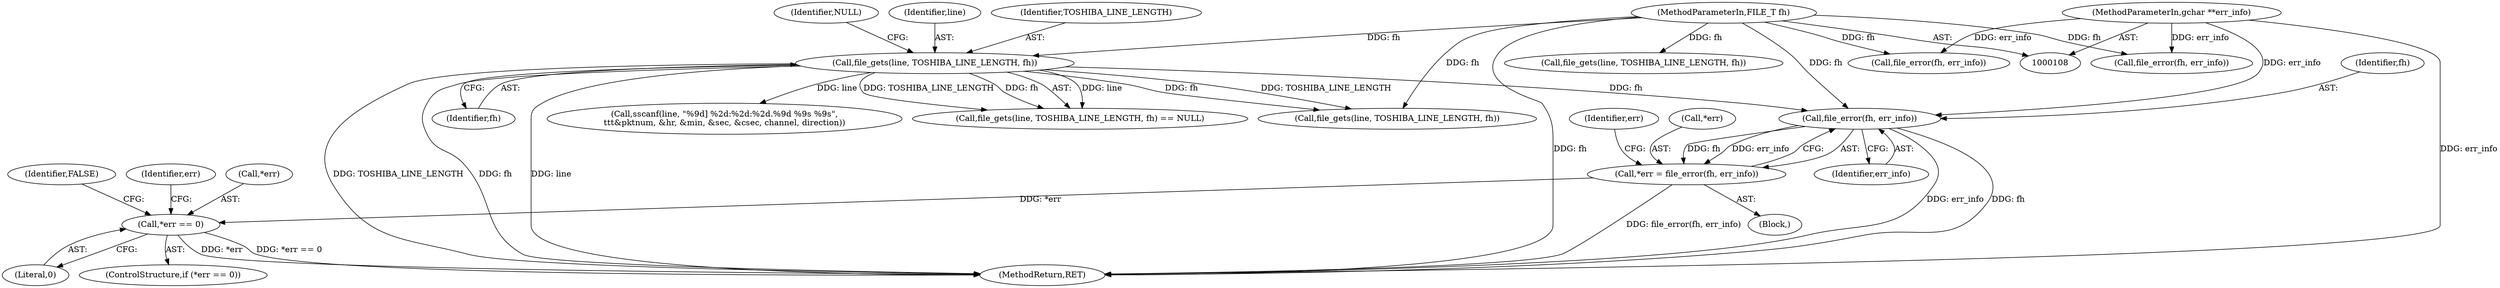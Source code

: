 digraph "0_wireshark_3270dfac43da861c714df76513456b46765ff47f@pointer" {
"1000146" [label="(Call,file_error(fh, err_info))"];
"1000137" [label="(Call,file_gets(line, TOSHIBA_LINE_LENGTH, fh))"];
"1000109" [label="(MethodParameterIn,FILE_T fh)"];
"1000113" [label="(MethodParameterIn,gchar **err_info)"];
"1000143" [label="(Call,*err = file_error(fh, err_info))"];
"1000150" [label="(Call,*err == 0)"];
"1000157" [label="(Identifier,err)"];
"1000141" [label="(Identifier,NULL)"];
"1000142" [label="(Block,)"];
"1000138" [label="(Identifier,line)"];
"1000140" [label="(Identifier,fh)"];
"1000153" [label="(Literal,0)"];
"1000163" [label="(Call,sscanf(line, \"%9d] %2d:%2d:%2d.%9d %9s %9s\",\n\t\t\t&pktnum, &hr, &min, &sec, &csec, channel, direction))"];
"1000136" [label="(Call,file_gets(line, TOSHIBA_LINE_LENGTH, fh) == NULL)"];
"1000150" [label="(Call,*err == 0)"];
"1000113" [label="(MethodParameterIn,gchar **err_info)"];
"1000151" [label="(Call,*err)"];
"1000147" [label="(Identifier,fh)"];
"1000160" [label="(Identifier,FALSE)"];
"1000198" [label="(Call,file_gets(line, TOSHIBA_LINE_LENGTH, fh))"];
"1000149" [label="(ControlStructure,if (*err == 0))"];
"1000492" [label="(MethodReturn,RET)"];
"1000152" [label="(Identifier,err)"];
"1000207" [label="(Call,file_error(fh, err_info))"];
"1000139" [label="(Identifier,TOSHIBA_LINE_LENGTH)"];
"1000137" [label="(Call,file_gets(line, TOSHIBA_LINE_LENGTH, fh))"];
"1000148" [label="(Identifier,err_info)"];
"1000146" [label="(Call,file_error(fh, err_info))"];
"1000143" [label="(Call,*err = file_error(fh, err_info))"];
"1000455" [label="(Call,file_error(fh, err_info))"];
"1000109" [label="(MethodParameterIn,FILE_T fh)"];
"1000446" [label="(Call,file_gets(line, TOSHIBA_LINE_LENGTH, fh))"];
"1000144" [label="(Call,*err)"];
"1000146" -> "1000143"  [label="AST: "];
"1000146" -> "1000148"  [label="CFG: "];
"1000147" -> "1000146"  [label="AST: "];
"1000148" -> "1000146"  [label="AST: "];
"1000143" -> "1000146"  [label="CFG: "];
"1000146" -> "1000492"  [label="DDG: err_info"];
"1000146" -> "1000492"  [label="DDG: fh"];
"1000146" -> "1000143"  [label="DDG: fh"];
"1000146" -> "1000143"  [label="DDG: err_info"];
"1000137" -> "1000146"  [label="DDG: fh"];
"1000109" -> "1000146"  [label="DDG: fh"];
"1000113" -> "1000146"  [label="DDG: err_info"];
"1000137" -> "1000136"  [label="AST: "];
"1000137" -> "1000140"  [label="CFG: "];
"1000138" -> "1000137"  [label="AST: "];
"1000139" -> "1000137"  [label="AST: "];
"1000140" -> "1000137"  [label="AST: "];
"1000141" -> "1000137"  [label="CFG: "];
"1000137" -> "1000492"  [label="DDG: TOSHIBA_LINE_LENGTH"];
"1000137" -> "1000492"  [label="DDG: fh"];
"1000137" -> "1000492"  [label="DDG: line"];
"1000137" -> "1000136"  [label="DDG: line"];
"1000137" -> "1000136"  [label="DDG: TOSHIBA_LINE_LENGTH"];
"1000137" -> "1000136"  [label="DDG: fh"];
"1000109" -> "1000137"  [label="DDG: fh"];
"1000137" -> "1000163"  [label="DDG: line"];
"1000137" -> "1000198"  [label="DDG: TOSHIBA_LINE_LENGTH"];
"1000137" -> "1000198"  [label="DDG: fh"];
"1000109" -> "1000108"  [label="AST: "];
"1000109" -> "1000492"  [label="DDG: fh"];
"1000109" -> "1000198"  [label="DDG: fh"];
"1000109" -> "1000207"  [label="DDG: fh"];
"1000109" -> "1000446"  [label="DDG: fh"];
"1000109" -> "1000455"  [label="DDG: fh"];
"1000113" -> "1000108"  [label="AST: "];
"1000113" -> "1000492"  [label="DDG: err_info"];
"1000113" -> "1000207"  [label="DDG: err_info"];
"1000113" -> "1000455"  [label="DDG: err_info"];
"1000143" -> "1000142"  [label="AST: "];
"1000144" -> "1000143"  [label="AST: "];
"1000152" -> "1000143"  [label="CFG: "];
"1000143" -> "1000492"  [label="DDG: file_error(fh, err_info)"];
"1000143" -> "1000150"  [label="DDG: *err"];
"1000150" -> "1000149"  [label="AST: "];
"1000150" -> "1000153"  [label="CFG: "];
"1000151" -> "1000150"  [label="AST: "];
"1000153" -> "1000150"  [label="AST: "];
"1000157" -> "1000150"  [label="CFG: "];
"1000160" -> "1000150"  [label="CFG: "];
"1000150" -> "1000492"  [label="DDG: *err"];
"1000150" -> "1000492"  [label="DDG: *err == 0"];
}
